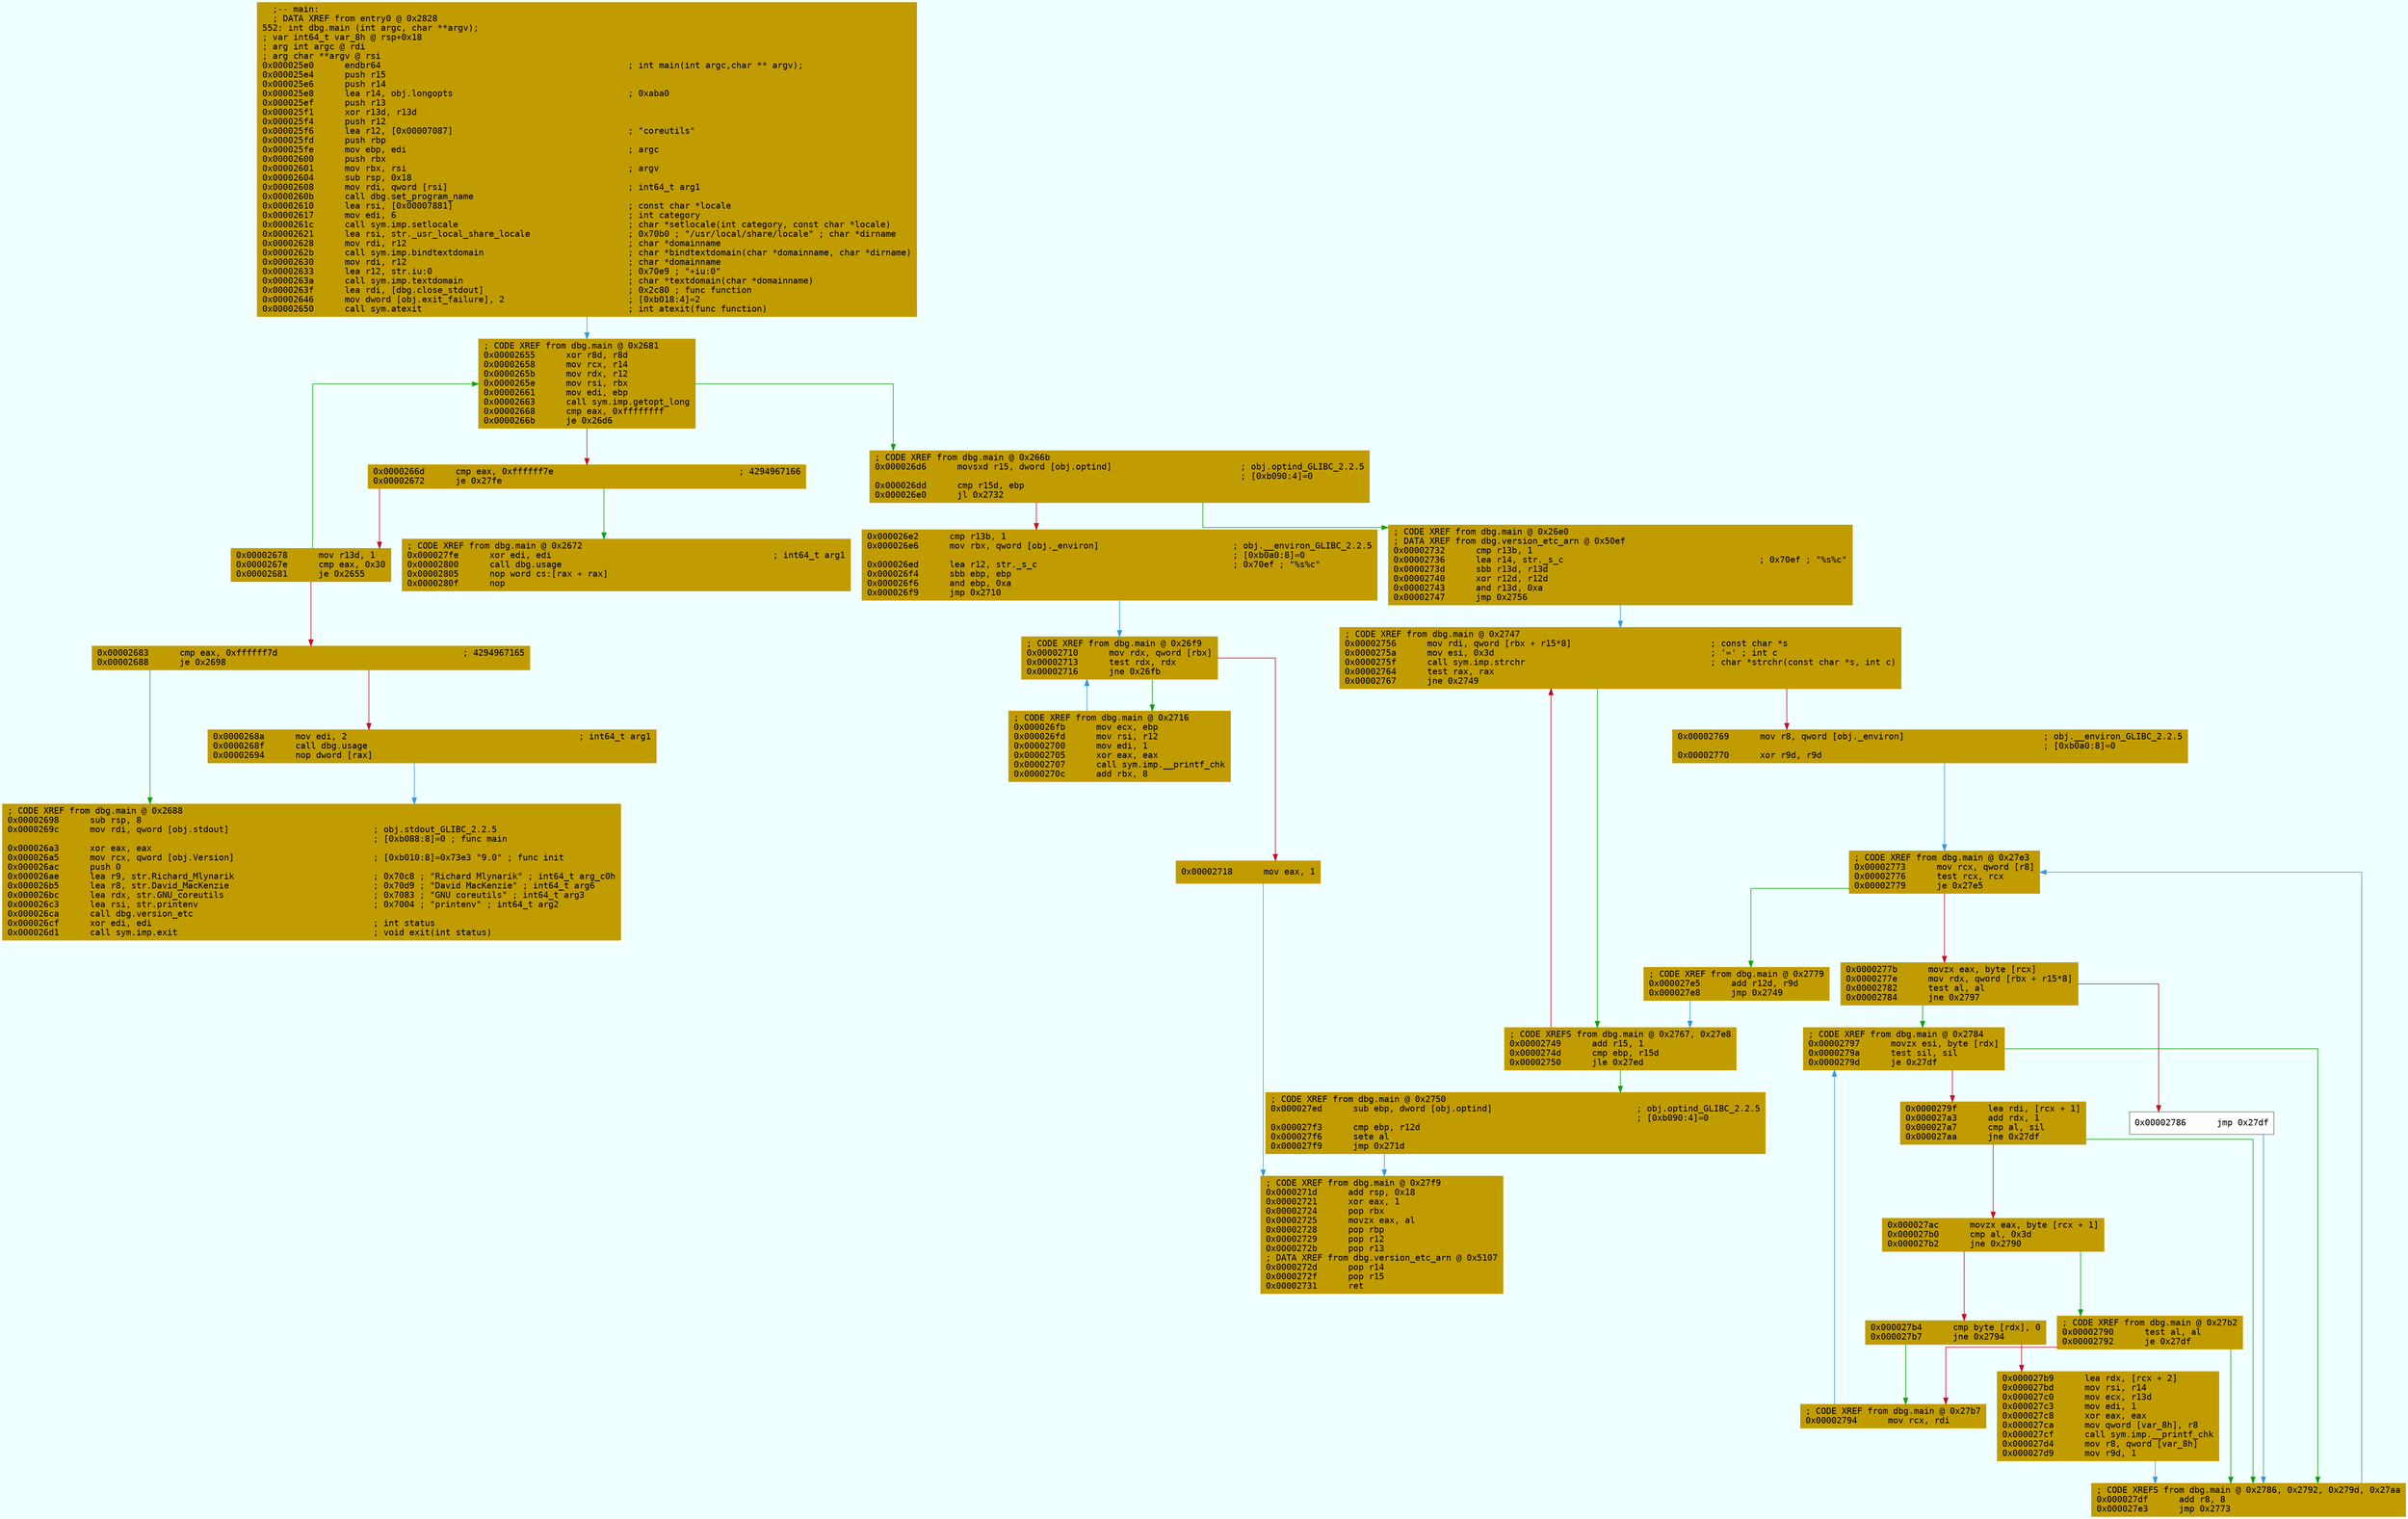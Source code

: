 digraph code {
	graph [bgcolor=azure fontsize=8 fontname="Courier" splines="ortho"];
	node [fillcolor=gray style=filled shape=box];
	edge [arrowhead="normal"];
	"0x000025e0" [URL="dbg.main/0x000025e0", fillcolor="#c19c00",color="#c19c00", fontname="Courier",label="  ;-- main:\l  ; DATA XREF from entry0 @ 0x2828\l552: int dbg.main (int argc, char **argv);\l; var int64_t var_8h @ rsp+0x18\l; arg int argc @ rdi\l; arg char **argv @ rsi\l0x000025e0      endbr64                                                ; int main(int argc,char ** argv);\l0x000025e4      push r15\l0x000025e6      push r14\l0x000025e8      lea r14, obj.longopts                                  ; 0xaba0\l0x000025ef      push r13\l0x000025f1      xor r13d, r13d\l0x000025f4      push r12\l0x000025f6      lea r12, [0x00007087]                                  ; \"coreutils\"\l0x000025fd      push rbp\l0x000025fe      mov ebp, edi                                           ; argc\l0x00002600      push rbx\l0x00002601      mov rbx, rsi                                           ; argv\l0x00002604      sub rsp, 0x18\l0x00002608      mov rdi, qword [rsi]                                   ; int64_t arg1\l0x0000260b      call dbg.set_program_name\l0x00002610      lea rsi, [0x00007881]                                  ; const char *locale\l0x00002617      mov edi, 6                                             ; int category\l0x0000261c      call sym.imp.setlocale                                 ; char *setlocale(int category, const char *locale)\l0x00002621      lea rsi, str._usr_local_share_locale                   ; 0x70b0 ; \"/usr/local/share/locale\" ; char *dirname\l0x00002628      mov rdi, r12                                           ; char *domainname\l0x0000262b      call sym.imp.bindtextdomain                            ; char *bindtextdomain(char *domainname, char *dirname)\l0x00002630      mov rdi, r12                                           ; char *domainname\l0x00002633      lea r12, str.iu:0                                      ; 0x70e9 ; \"+iu:0\"\l0x0000263a      call sym.imp.textdomain                                ; char *textdomain(char *domainname)\l0x0000263f      lea rdi, [dbg.close_stdout]                            ; 0x2c80 ; func function\l0x00002646      mov dword [obj.exit_failure], 2                        ; [0xb018:4]=2\l0x00002650      call sym.atexit                                        ; int atexit(func function)\l"]
	"0x00002655" [URL="dbg.main/0x00002655", fillcolor="#c19c00",color="#c19c00", fontname="Courier",label="; CODE XREF from dbg.main @ 0x2681\l0x00002655      xor r8d, r8d\l0x00002658      mov rcx, r14\l0x0000265b      mov rdx, r12\l0x0000265e      mov rsi, rbx\l0x00002661      mov edi, ebp\l0x00002663      call sym.imp.getopt_long\l0x00002668      cmp eax, 0xffffffff\l0x0000266b      je 0x26d6\l"]
	"0x0000266d" [URL="dbg.main/0x0000266d", fillcolor="#c19c00",color="#c19c00", fontname="Courier",label="0x0000266d      cmp eax, 0xffffff7e                                    ; 4294967166\l0x00002672      je 0x27fe\l"]
	"0x00002678" [URL="dbg.main/0x00002678", fillcolor="#c19c00",color="#c19c00", fontname="Courier",label="0x00002678      mov r13d, 1\l0x0000267e      cmp eax, 0x30\l0x00002681      je 0x2655\l"]
	"0x00002683" [URL="dbg.main/0x00002683", fillcolor="#c19c00",color="#c19c00", fontname="Courier",label="0x00002683      cmp eax, 0xffffff7d                                    ; 4294967165\l0x00002688      je 0x2698\l"]
	"0x0000268a" [URL="dbg.main/0x0000268a", fillcolor="#c19c00",color="#c19c00", fontname="Courier",label="0x0000268a      mov edi, 2                                             ; int64_t arg1\l0x0000268f      call dbg.usage\l0x00002694      nop dword [rax]\l"]
	"0x00002698" [URL="dbg.main/0x00002698", fillcolor="#c19c00",color="#c19c00", fontname="Courier",label="; CODE XREF from dbg.main @ 0x2688\l0x00002698      sub rsp, 8\l0x0000269c      mov rdi, qword [obj.stdout]                            ; obj.stdout_GLIBC_2.2.5\l                                                                       ; [0xb088:8]=0 ; func main\l0x000026a3      xor eax, eax\l0x000026a5      mov rcx, qword [obj.Version]                           ; [0xb010:8]=0x73e3 \"9.0\" ; func init\l0x000026ac      push 0\l0x000026ae      lea r9, str.Richard_Mlynarik                           ; 0x70c8 ; \"Richard Mlynarik\" ; int64_t arg_c0h\l0x000026b5      lea r8, str.David_MacKenzie                            ; 0x70d9 ; \"David MacKenzie\" ; int64_t arg6\l0x000026bc      lea rdx, str.GNU_coreutils                             ; 0x7083 ; \"GNU coreutils\" ; int64_t arg3\l0x000026c3      lea rsi, str.printenv                                  ; 0x7004 ; \"printenv\" ; int64_t arg2\l0x000026ca      call dbg.version_etc\l0x000026cf      xor edi, edi                                           ; int status\l0x000026d1      call sym.imp.exit                                      ; void exit(int status)\l"]
	"0x000026d6" [URL="dbg.main/0x000026d6", fillcolor="#c19c00",color="#c19c00", fontname="Courier",label="; CODE XREF from dbg.main @ 0x266b\l0x000026d6      movsxd r15, dword [obj.optind]                         ; obj.optind_GLIBC_2.2.5\l                                                                       ; [0xb090:4]=0\l0x000026dd      cmp r15d, ebp\l0x000026e0      jl 0x2732\l"]
	"0x000026e2" [URL="dbg.main/0x000026e2", fillcolor="#c19c00",color="#c19c00", fontname="Courier",label="0x000026e2      cmp r13b, 1\l0x000026e6      mov rbx, qword [obj._environ]                          ; obj.__environ_GLIBC_2.2.5\l                                                                       ; [0xb0a0:8]=0\l0x000026ed      lea r12, str._s_c                                      ; 0x70ef ; \"%s%c\"\l0x000026f4      sbb ebp, ebp\l0x000026f6      and ebp, 0xa\l0x000026f9      jmp 0x2710\l"]
	"0x000026fb" [URL="dbg.main/0x000026fb", fillcolor="#c19c00",color="#c19c00", fontname="Courier",label="; CODE XREF from dbg.main @ 0x2716\l0x000026fb      mov ecx, ebp\l0x000026fd      mov rsi, r12\l0x00002700      mov edi, 1\l0x00002705      xor eax, eax\l0x00002707      call sym.imp.__printf_chk\l0x0000270c      add rbx, 8\l"]
	"0x00002710" [URL="dbg.main/0x00002710", fillcolor="#c19c00",color="#c19c00", fontname="Courier",label="; CODE XREF from dbg.main @ 0x26f9\l0x00002710      mov rdx, qword [rbx]\l0x00002713      test rdx, rdx\l0x00002716      jne 0x26fb\l"]
	"0x00002718" [URL="dbg.main/0x00002718", fillcolor="#c19c00",color="#c19c00", fontname="Courier",label="0x00002718      mov eax, 1\l"]
	"0x0000271d" [URL="dbg.main/0x0000271d", fillcolor="#c19c00",color="#c19c00", fontname="Courier",label="; CODE XREF from dbg.main @ 0x27f9\l0x0000271d      add rsp, 0x18\l0x00002721      xor eax, 1\l0x00002724      pop rbx\l0x00002725      movzx eax, al\l0x00002728      pop rbp\l0x00002729      pop r12\l0x0000272b      pop r13\l; DATA XREF from dbg.version_etc_arn @ 0x5107\l0x0000272d      pop r14\l0x0000272f      pop r15\l0x00002731      ret\l"]
	"0x00002732" [URL="dbg.main/0x00002732", fillcolor="#c19c00",color="#c19c00", fontname="Courier",label="; CODE XREF from dbg.main @ 0x26e0\l; DATA XREF from dbg.version_etc_arn @ 0x50ef\l0x00002732      cmp r13b, 1\l0x00002736      lea r14, str._s_c                                      ; 0x70ef ; \"%s%c\"\l0x0000273d      sbb r13d, r13d\l0x00002740      xor r12d, r12d\l0x00002743      and r13d, 0xa\l0x00002747      jmp 0x2756\l"]
	"0x00002749" [URL="dbg.main/0x00002749", fillcolor="#c19c00",color="#c19c00", fontname="Courier",label="; CODE XREFS from dbg.main @ 0x2767, 0x27e8\l0x00002749      add r15, 1\l0x0000274d      cmp ebp, r15d\l0x00002750      jle 0x27ed\l"]
	"0x00002756" [URL="dbg.main/0x00002756", fillcolor="#c19c00",color="#c19c00", fontname="Courier",label="; CODE XREF from dbg.main @ 0x2747\l0x00002756      mov rdi, qword [rbx + r15*8]                           ; const char *s\l0x0000275a      mov esi, 0x3d                                          ; '=' ; int c\l0x0000275f      call sym.imp.strchr                                    ; char *strchr(const char *s, int c)\l0x00002764      test rax, rax\l0x00002767      jne 0x2749\l"]
	"0x00002769" [URL="dbg.main/0x00002769", fillcolor="#c19c00",color="#c19c00", fontname="Courier",label="0x00002769      mov r8, qword [obj._environ]                           ; obj.__environ_GLIBC_2.2.5\l                                                                       ; [0xb0a0:8]=0\l0x00002770      xor r9d, r9d\l"]
	"0x00002773" [URL="dbg.main/0x00002773", fillcolor="#c19c00",color="#c19c00", fontname="Courier",label="; CODE XREF from dbg.main @ 0x27e3\l0x00002773      mov rcx, qword [r8]\l0x00002776      test rcx, rcx\l0x00002779      je 0x27e5\l"]
	"0x0000277b" [URL="dbg.main/0x0000277b", fillcolor="#c19c00",color="#c19c00", fontname="Courier",label="0x0000277b      movzx eax, byte [rcx]\l0x0000277e      mov rdx, qword [rbx + r15*8]\l0x00002782      test al, al\l0x00002784      jne 0x2797\l"]
	"0x00002786" [URL="dbg.main/0x00002786", fillcolor="white",color="#767676", fontname="Courier",label="0x00002786      jmp 0x27df\l"]
	"0x00002790" [URL="dbg.main/0x00002790", fillcolor="#c19c00",color="#c19c00", fontname="Courier",label="; CODE XREF from dbg.main @ 0x27b2\l0x00002790      test al, al\l0x00002792      je 0x27df\l"]
	"0x00002794" [URL="dbg.main/0x00002794", fillcolor="#c19c00",color="#c19c00", fontname="Courier",label="; CODE XREF from dbg.main @ 0x27b7\l0x00002794      mov rcx, rdi\l"]
	"0x00002797" [URL="dbg.main/0x00002797", fillcolor="#c19c00",color="#c19c00", fontname="Courier",label="; CODE XREF from dbg.main @ 0x2784\l0x00002797      movzx esi, byte [rdx]\l0x0000279a      test sil, sil\l0x0000279d      je 0x27df\l"]
	"0x0000279f" [URL="dbg.main/0x0000279f", fillcolor="#c19c00",color="#c19c00", fontname="Courier",label="0x0000279f      lea rdi, [rcx + 1]\l0x000027a3      add rdx, 1\l0x000027a7      cmp al, sil\l0x000027aa      jne 0x27df\l"]
	"0x000027ac" [URL="dbg.main/0x000027ac", fillcolor="#c19c00",color="#c19c00", fontname="Courier",label="0x000027ac      movzx eax, byte [rcx + 1]\l0x000027b0      cmp al, 0x3d\l0x000027b2      jne 0x2790\l"]
	"0x000027b4" [URL="dbg.main/0x000027b4", fillcolor="#c19c00",color="#c19c00", fontname="Courier",label="0x000027b4      cmp byte [rdx], 0\l0x000027b7      jne 0x2794\l"]
	"0x000027b9" [URL="dbg.main/0x000027b9", fillcolor="#c19c00",color="#c19c00", fontname="Courier",label="0x000027b9      lea rdx, [rcx + 2]\l0x000027bd      mov rsi, r14\l0x000027c0      mov ecx, r13d\l0x000027c3      mov edi, 1\l0x000027c8      xor eax, eax\l0x000027ca      mov qword [var_8h], r8\l0x000027cf      call sym.imp.__printf_chk\l0x000027d4      mov r8, qword [var_8h]\l0x000027d9      mov r9d, 1\l"]
	"0x000027df" [URL="dbg.main/0x000027df", fillcolor="#c19c00",color="#c19c00", fontname="Courier",label="; CODE XREFS from dbg.main @ 0x2786, 0x2792, 0x279d, 0x27aa\l0x000027df      add r8, 8\l0x000027e3      jmp 0x2773\l"]
	"0x000027e5" [URL="dbg.main/0x000027e5", fillcolor="#c19c00",color="#c19c00", fontname="Courier",label="; CODE XREF from dbg.main @ 0x2779\l0x000027e5      add r12d, r9d\l0x000027e8      jmp 0x2749\l"]
	"0x000027ed" [URL="dbg.main/0x000027ed", fillcolor="#c19c00",color="#c19c00", fontname="Courier",label="; CODE XREF from dbg.main @ 0x2750\l0x000027ed      sub ebp, dword [obj.optind]                            ; obj.optind_GLIBC_2.2.5\l                                                                       ; [0xb090:4]=0\l0x000027f3      cmp ebp, r12d\l0x000027f6      sete al\l0x000027f9      jmp 0x271d\l"]
	"0x000027fe" [URL="dbg.main/0x000027fe", fillcolor="#c19c00",color="#c19c00", fontname="Courier",label="; CODE XREF from dbg.main @ 0x2672\l0x000027fe      xor edi, edi                                           ; int64_t arg1\l0x00002800      call dbg.usage\l0x00002805      nop word cs:[rax + rax]\l0x0000280f      nop\l"]
        "0x000025e0" -> "0x00002655" [color="#3a96dd"];
        "0x00002655" -> "0x000026d6" [color="#13a10e"];
        "0x00002655" -> "0x0000266d" [color="#c50f1f"];
        "0x0000266d" -> "0x000027fe" [color="#13a10e"];
        "0x0000266d" -> "0x00002678" [color="#c50f1f"];
        "0x00002678" -> "0x00002655" [color="#13a10e"];
        "0x00002678" -> "0x00002683" [color="#c50f1f"];
        "0x00002683" -> "0x00002698" [color="#13a10e"];
        "0x00002683" -> "0x0000268a" [color="#c50f1f"];
        "0x0000268a" -> "0x00002698" [color="#3a96dd"];
        "0x000026d6" -> "0x00002732" [color="#13a10e"];
        "0x000026d6" -> "0x000026e2" [color="#c50f1f"];
        "0x000026e2" -> "0x00002710" [color="#3a96dd"];
        "0x000026fb" -> "0x00002710" [color="#3a96dd"];
        "0x00002710" -> "0x000026fb" [color="#13a10e"];
        "0x00002710" -> "0x00002718" [color="#c50f1f"];
        "0x00002718" -> "0x0000271d" [color="#3a96dd"];
        "0x00002732" -> "0x00002756" [color="#3a96dd"];
        "0x00002749" -> "0x000027ed" [color="#13a10e"];
        "0x00002749" -> "0x00002756" [color="#c50f1f"];
        "0x00002756" -> "0x00002749" [color="#13a10e"];
        "0x00002756" -> "0x00002769" [color="#c50f1f"];
        "0x00002769" -> "0x00002773" [color="#3a96dd"];
        "0x00002773" -> "0x000027e5" [color="#13a10e"];
        "0x00002773" -> "0x0000277b" [color="#c50f1f"];
        "0x0000277b" -> "0x00002797" [color="#13a10e"];
        "0x0000277b" -> "0x00002786" [color="#c50f1f"];
        "0x00002786" -> "0x000027df" [color="#3a96dd"];
        "0x00002790" -> "0x000027df" [color="#13a10e"];
        "0x00002790" -> "0x00002794" [color="#c50f1f"];
        "0x00002794" -> "0x00002797" [color="#3a96dd"];
        "0x00002797" -> "0x000027df" [color="#13a10e"];
        "0x00002797" -> "0x0000279f" [color="#c50f1f"];
        "0x0000279f" -> "0x000027df" [color="#13a10e"];
        "0x0000279f" -> "0x000027ac" [color="#c50f1f"];
        "0x000027ac" -> "0x00002790" [color="#13a10e"];
        "0x000027ac" -> "0x000027b4" [color="#c50f1f"];
        "0x000027b4" -> "0x00002794" [color="#13a10e"];
        "0x000027b4" -> "0x000027b9" [color="#c50f1f"];
        "0x000027b9" -> "0x000027df" [color="#3a96dd"];
        "0x000027df" -> "0x00002773" [color="#3a96dd"];
        "0x000027e5" -> "0x00002749" [color="#3a96dd"];
        "0x000027ed" -> "0x0000271d" [color="#3a96dd"];
}
